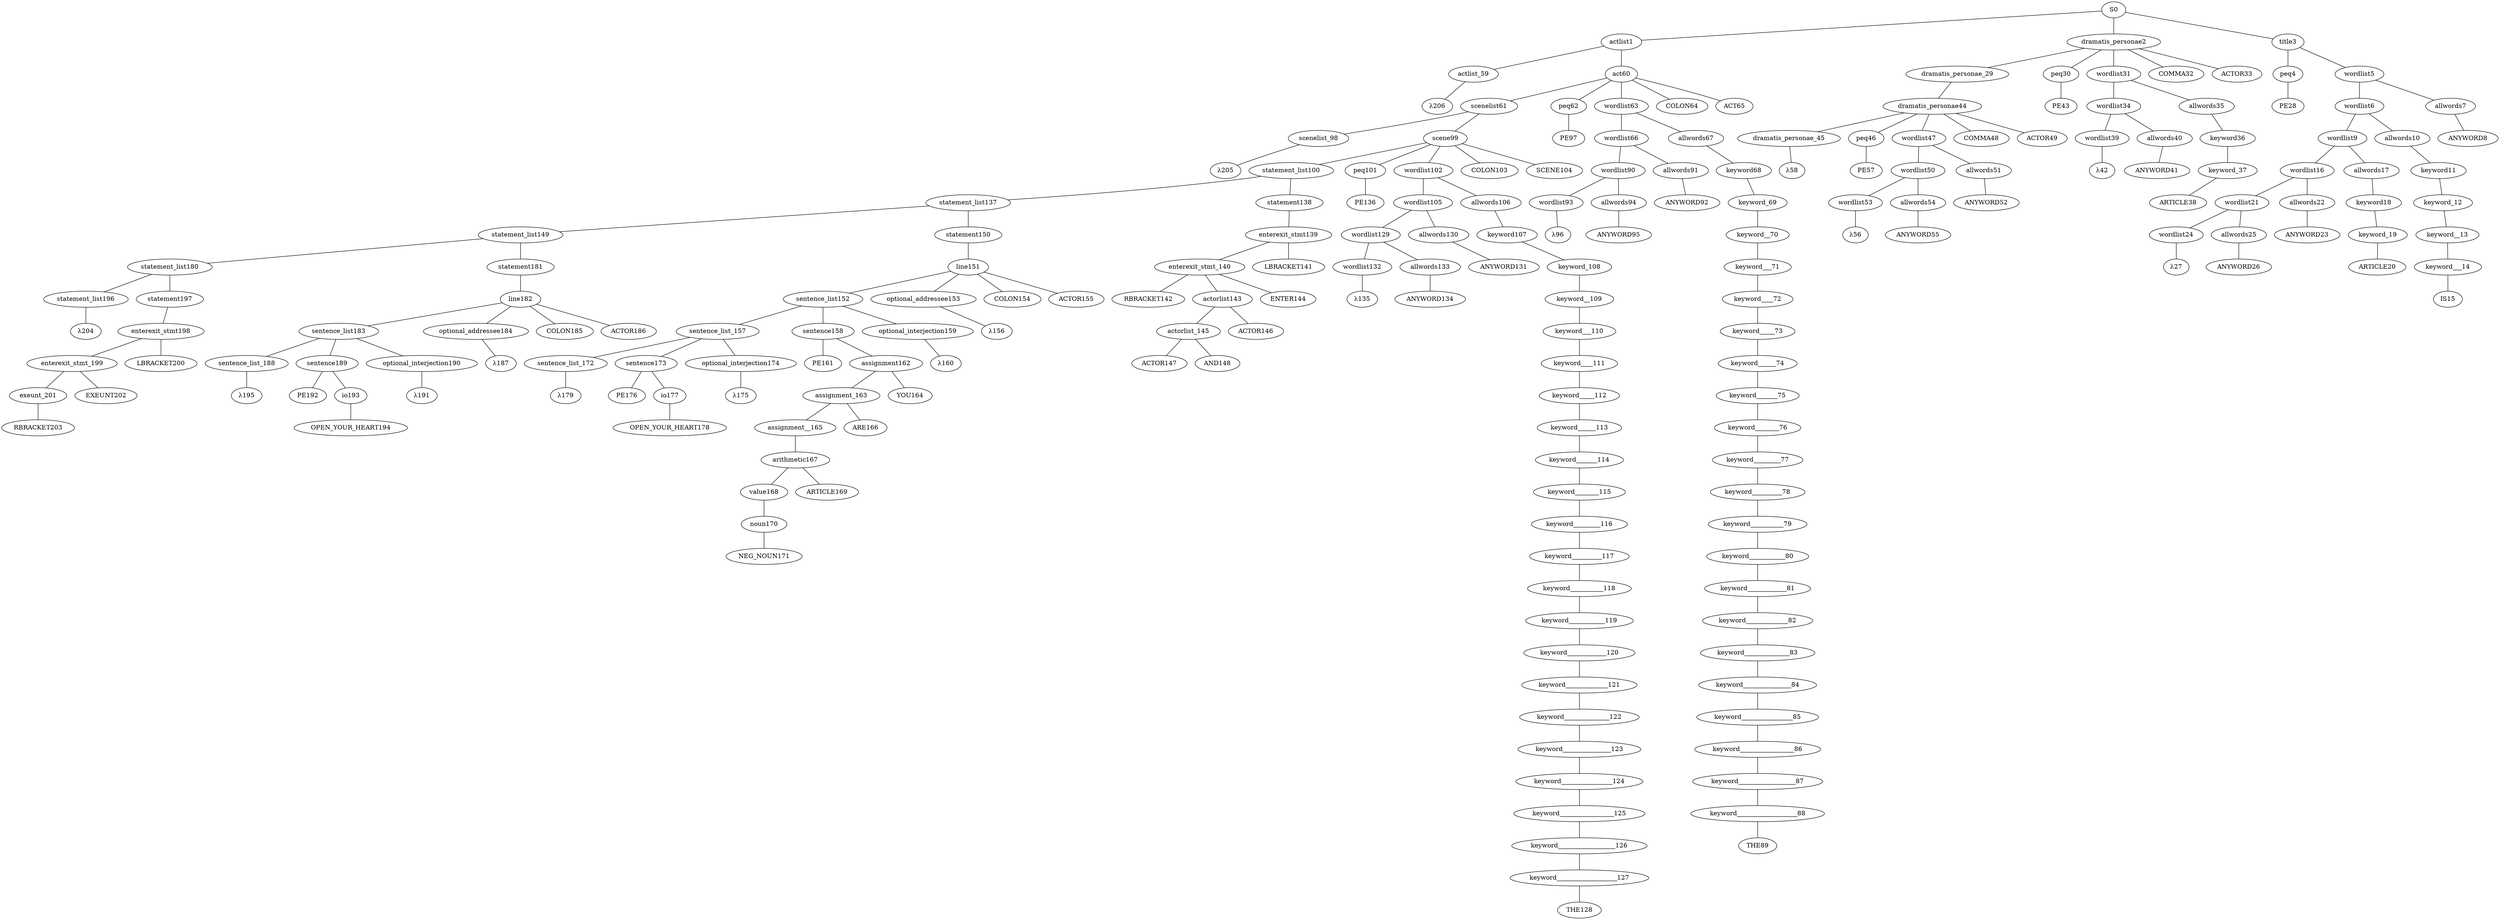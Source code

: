 strict graph {
	S0 -- actlist1
	S0 -- dramatis_personae2
	S0 -- title3

	title3 -- peq4
	title3 -- wordlist5

	wordlist5 -- wordlist6
	wordlist5 -- allwords7

	allwords7 -- ANYWORD8


	wordlist6 -- wordlist9
	wordlist6 -- allwords10

	allwords10 -- keyword11

	keyword11 -- keyword_12

	keyword_12 -- keyword__13

	keyword__13 -- keyword___14

	keyword___14 -- IS15


	wordlist9 -- wordlist16
	wordlist9 -- allwords17

	allwords17 -- keyword18

	keyword18 -- keyword_19

	keyword_19 -- ARTICLE20


	wordlist16 -- wordlist21
	wordlist16 -- allwords22

	allwords22 -- ANYWORD23


	wordlist21 -- wordlist24
	wordlist21 -- allwords25

	allwords25 -- ANYWORD26


	wordlist24 -- λ27

	peq4 -- PE28


	dramatis_personae2 -- dramatis_personae_29
	dramatis_personae2 -- peq30
	dramatis_personae2 -- wordlist31
	dramatis_personae2 -- COMMA32
	dramatis_personae2 -- ACTOR33



	wordlist31 -- wordlist34
	wordlist31 -- allwords35

	allwords35 -- keyword36

	keyword36 -- keyword_37

	keyword_37 -- ARTICLE38


	wordlist34 -- wordlist39
	wordlist34 -- allwords40

	allwords40 -- ANYWORD41


	wordlist39 -- λ42

	peq30 -- PE43


	dramatis_personae_29 -- dramatis_personae44

	dramatis_personae44 -- dramatis_personae_45
	dramatis_personae44 -- peq46
	dramatis_personae44 -- wordlist47
	dramatis_personae44 -- COMMA48
	dramatis_personae44 -- ACTOR49



	wordlist47 -- wordlist50
	wordlist47 -- allwords51

	allwords51 -- ANYWORD52


	wordlist50 -- wordlist53
	wordlist50 -- allwords54

	allwords54 -- ANYWORD55


	wordlist53 -- λ56

	peq46 -- PE57


	dramatis_personae_45 -- λ58

	actlist1 -- actlist_59
	actlist1 -- act60

	act60 -- scenelist61
	act60 -- peq62
	act60 -- wordlist63
	act60 -- COLON64
	act60 -- ACT65



	wordlist63 -- wordlist66
	wordlist63 -- allwords67

	allwords67 -- keyword68

	keyword68 -- keyword_69

	keyword_69 -- keyword__70

	keyword__70 -- keyword___71

	keyword___71 -- keyword____72

	keyword____72 -- keyword_____73

	keyword_____73 -- keyword______74

	keyword______74 -- keyword_______75

	keyword_______75 -- keyword________76

	keyword________76 -- keyword_________77

	keyword_________77 -- keyword__________78

	keyword__________78 -- keyword___________79

	keyword___________79 -- keyword____________80

	keyword____________80 -- keyword_____________81

	keyword_____________81 -- keyword______________82

	keyword______________82 -- keyword_______________83

	keyword_______________83 -- keyword________________84

	keyword________________84 -- keyword_________________85

	keyword_________________85 -- keyword__________________86

	keyword__________________86 -- keyword___________________87

	keyword___________________87 -- keyword____________________88

	keyword____________________88 -- THE89


	wordlist66 -- wordlist90
	wordlist66 -- allwords91

	allwords91 -- ANYWORD92


	wordlist90 -- wordlist93
	wordlist90 -- allwords94

	allwords94 -- ANYWORD95


	wordlist93 -- λ96

	peq62 -- PE97


	scenelist61 -- scenelist_98
	scenelist61 -- scene99

	scene99 -- statement_list100
	scene99 -- peq101
	scene99 -- wordlist102
	scene99 -- COLON103
	scene99 -- SCENE104



	wordlist102 -- wordlist105
	wordlist102 -- allwords106

	allwords106 -- keyword107

	keyword107 -- keyword_108

	keyword_108 -- keyword__109

	keyword__109 -- keyword___110

	keyword___110 -- keyword____111

	keyword____111 -- keyword_____112

	keyword_____112 -- keyword______113

	keyword______113 -- keyword_______114

	keyword_______114 -- keyword________115

	keyword________115 -- keyword_________116

	keyword_________116 -- keyword__________117

	keyword__________117 -- keyword___________118

	keyword___________118 -- keyword____________119

	keyword____________119 -- keyword_____________120

	keyword_____________120 -- keyword______________121

	keyword______________121 -- keyword_______________122

	keyword_______________122 -- keyword________________123

	keyword________________123 -- keyword_________________124

	keyword_________________124 -- keyword__________________125

	keyword__________________125 -- keyword___________________126

	keyword___________________126 -- keyword____________________127

	keyword____________________127 -- THE128


	wordlist105 -- wordlist129
	wordlist105 -- allwords130

	allwords130 -- ANYWORD131


	wordlist129 -- wordlist132
	wordlist129 -- allwords133

	allwords133 -- ANYWORD134


	wordlist132 -- λ135

	peq101 -- PE136


	statement_list100 -- statement_list137
	statement_list100 -- statement138

	statement138 -- enterexit_stmt139

	enterexit_stmt139 -- enterexit_stmt_140
	enterexit_stmt139 -- LBRACKET141


	enterexit_stmt_140 -- RBRACKET142
	enterexit_stmt_140 -- actorlist143
	enterexit_stmt_140 -- ENTER144


	actorlist143 -- actorlist_145
	actorlist143 -- ACTOR146


	actorlist_145 -- ACTOR147
	actorlist_145 -- AND148




	statement_list137 -- statement_list149
	statement_list137 -- statement150

	statement150 -- line151

	line151 -- sentence_list152
	line151 -- optional_addressee153
	line151 -- COLON154
	line151 -- ACTOR155



	optional_addressee153 -- λ156

	sentence_list152 -- sentence_list_157
	sentence_list152 -- sentence158
	sentence_list152 -- optional_interjection159

	optional_interjection159 -- λ160

	sentence158 -- PE161
	sentence158 -- assignment162

	assignment162 -- assignment_163
	assignment162 -- YOU164


	assignment_163 -- assignment__165
	assignment_163 -- ARE166


	assignment__165 -- arithmetic167

	arithmetic167 -- value168
	arithmetic167 -- ARTICLE169


	value168 -- noun170

	noun170 -- NEG_NOUN171



	sentence_list_157 -- sentence_list_172
	sentence_list_157 -- sentence173
	sentence_list_157 -- optional_interjection174

	optional_interjection174 -- λ175

	sentence173 -- PE176
	sentence173 -- io177

	io177 -- OPEN_YOUR_HEART178



	sentence_list_172 -- λ179

	statement_list149 -- statement_list180
	statement_list149 -- statement181

	statement181 -- line182

	line182 -- sentence_list183
	line182 -- optional_addressee184
	line182 -- COLON185
	line182 -- ACTOR186



	optional_addressee184 -- λ187

	sentence_list183 -- sentence_list_188
	sentence_list183 -- sentence189
	sentence_list183 -- optional_interjection190

	optional_interjection190 -- λ191

	sentence189 -- PE192
	sentence189 -- io193

	io193 -- OPEN_YOUR_HEART194



	sentence_list_188 -- λ195

	statement_list180 -- statement_list196
	statement_list180 -- statement197

	statement197 -- enterexit_stmt198

	enterexit_stmt198 -- enterexit_stmt_199
	enterexit_stmt198 -- LBRACKET200


	enterexit_stmt_199 -- exeunt_201
	enterexit_stmt_199 -- EXEUNT202


	exeunt_201 -- RBRACKET203


	statement_list196 -- λ204

	scenelist_98 -- λ205

	actlist_59 -- λ206


}